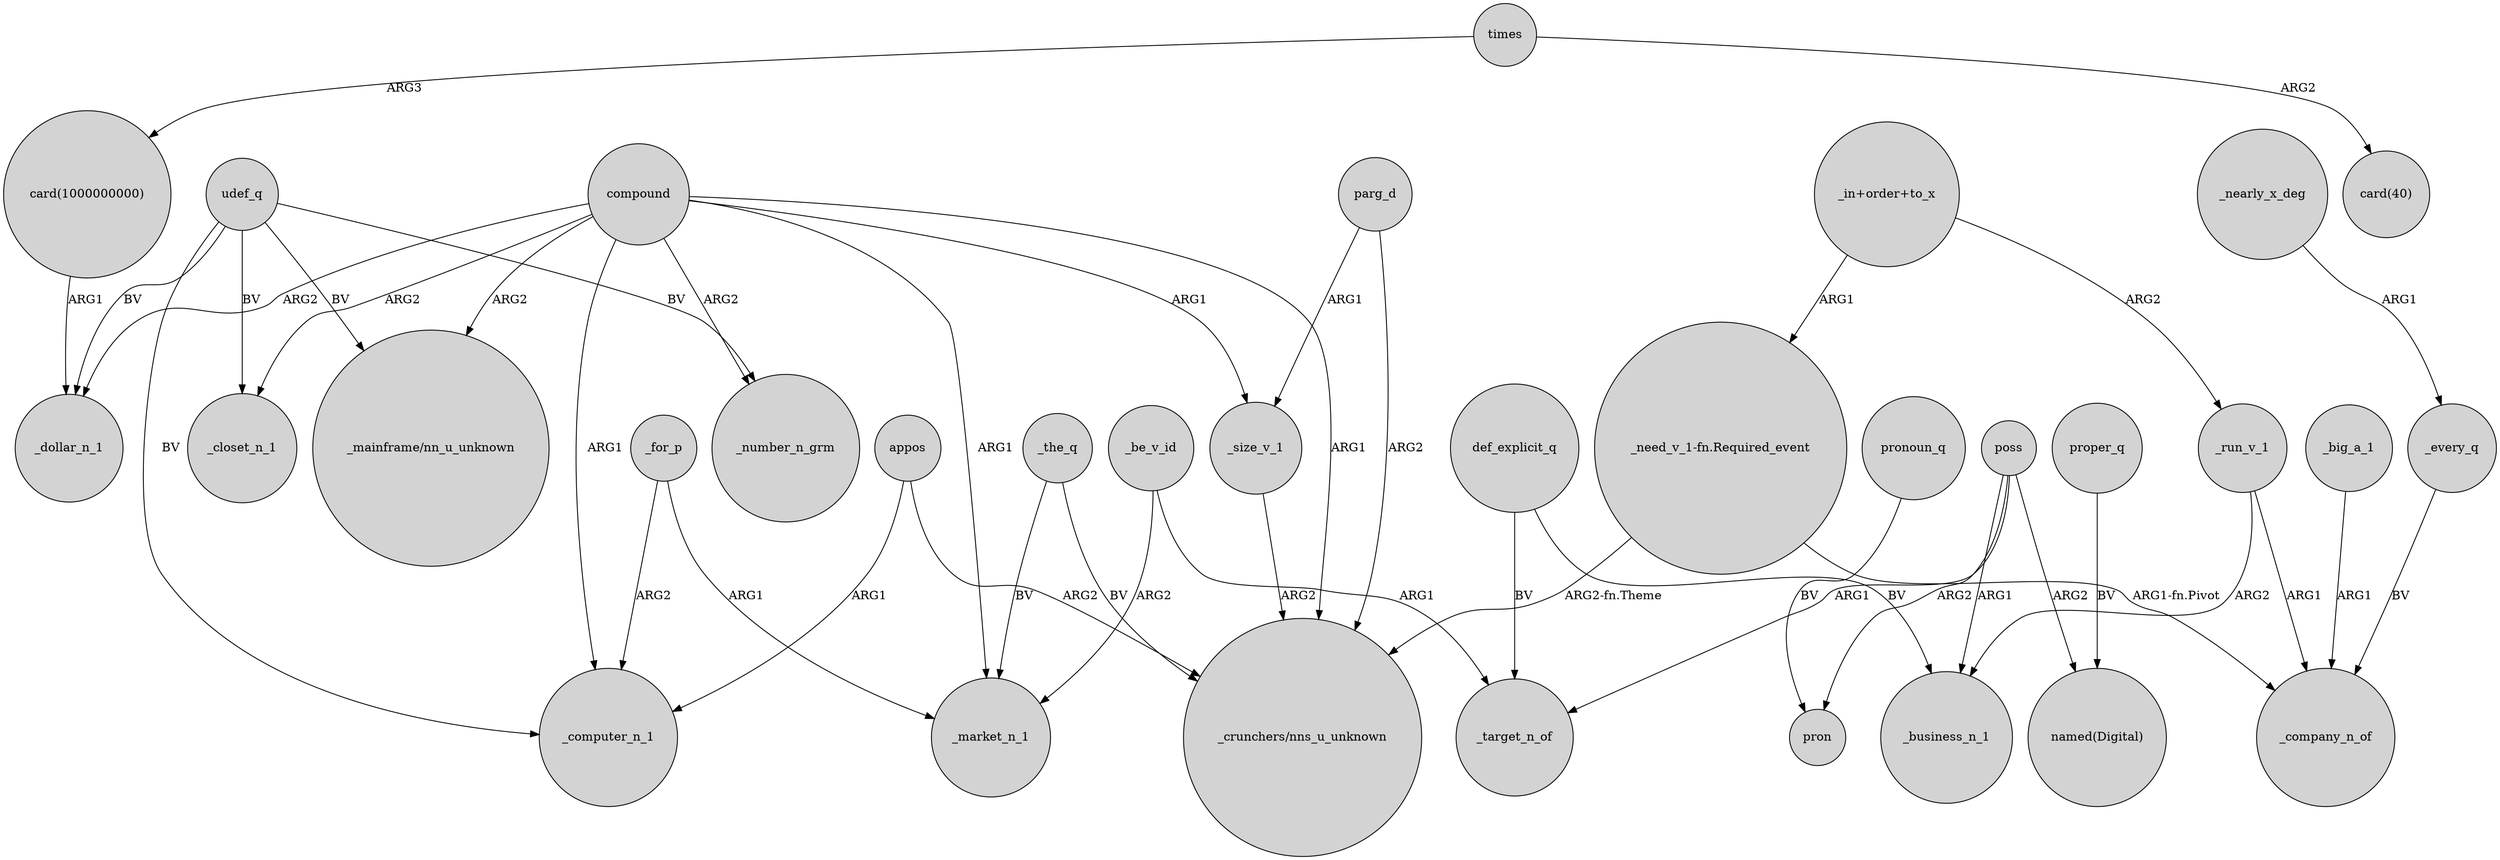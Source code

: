 digraph {
	node [shape=circle style=filled]
	compound -> _number_n_grm [label=ARG2]
	_nearly_x_deg -> _every_q [label=ARG1]
	compound -> "_crunchers/nns_u_unknown" [label=ARG1]
	poss -> pron [label=ARG2]
	_size_v_1 -> "_crunchers/nns_u_unknown" [label=ARG2]
	times -> "card(40)" [label=ARG2]
	compound -> _size_v_1 [label=ARG1]
	parg_d -> "_crunchers/nns_u_unknown" [label=ARG2]
	"_in+order+to_x" -> _run_v_1 [label=ARG2]
	udef_q -> _closet_n_1 [label=BV]
	poss -> "named(Digital)" [label=ARG2]
	poss -> _business_n_1 [label=ARG1]
	_be_v_id -> _target_n_of [label=ARG1]
	"_in+order+to_x" -> "_need_v_1-fn.Required_event" [label=ARG1]
	_for_p -> _market_n_1 [label=ARG1]
	parg_d -> _size_v_1 [label=ARG1]
	udef_q -> _computer_n_1 [label=BV]
	_big_a_1 -> _company_n_of [label=ARG1]
	times -> "card(1000000000)" [label=ARG3]
	_the_q -> "_crunchers/nns_u_unknown" [label=BV]
	compound -> _closet_n_1 [label=ARG2]
	poss -> _target_n_of [label=ARG1]
	_run_v_1 -> _business_n_1 [label=ARG2]
	pronoun_q -> pron [label=BV]
	_be_v_id -> _market_n_1 [label=ARG2]
	compound -> _computer_n_1 [label=ARG1]
	proper_q -> "named(Digital)" [label=BV]
	"_need_v_1-fn.Required_event" -> "_crunchers/nns_u_unknown" [label="ARG2-fn.Theme"]
	_for_p -> _computer_n_1 [label=ARG2]
	_every_q -> _company_n_of [label=BV]
	udef_q -> "_mainframe/nn_u_unknown" [label=BV]
	_run_v_1 -> _company_n_of [label=ARG1]
	compound -> _market_n_1 [label=ARG1]
	appos -> "_crunchers/nns_u_unknown" [label=ARG2]
	"card(1000000000)" -> _dollar_n_1 [label=ARG1]
	_the_q -> _market_n_1 [label=BV]
	compound -> _dollar_n_1 [label=ARG2]
	udef_q -> _number_n_grm [label=BV]
	compound -> "_mainframe/nn_u_unknown" [label=ARG2]
	"_need_v_1-fn.Required_event" -> _company_n_of [label="ARG1-fn.Pivot"]
	appos -> _computer_n_1 [label=ARG1]
	udef_q -> _dollar_n_1 [label=BV]
	def_explicit_q -> _business_n_1 [label=BV]
	def_explicit_q -> _target_n_of [label=BV]
}
